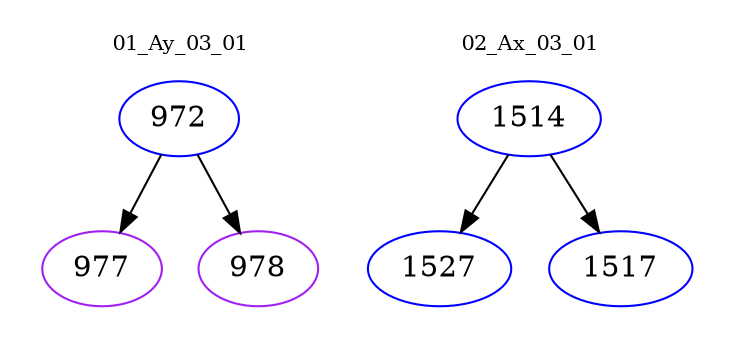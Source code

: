 digraph{
subgraph cluster_0 {
color = white
label = "01_Ay_03_01";
fontsize=10;
T0_972 [label="972", color="blue"]
T0_972 -> T0_977 [color="black"]
T0_977 [label="977", color="purple"]
T0_972 -> T0_978 [color="black"]
T0_978 [label="978", color="purple"]
}
subgraph cluster_1 {
color = white
label = "02_Ax_03_01";
fontsize=10;
T1_1514 [label="1514", color="blue"]
T1_1514 -> T1_1527 [color="black"]
T1_1527 [label="1527", color="blue"]
T1_1514 -> T1_1517 [color="black"]
T1_1517 [label="1517", color="blue"]
}
}
